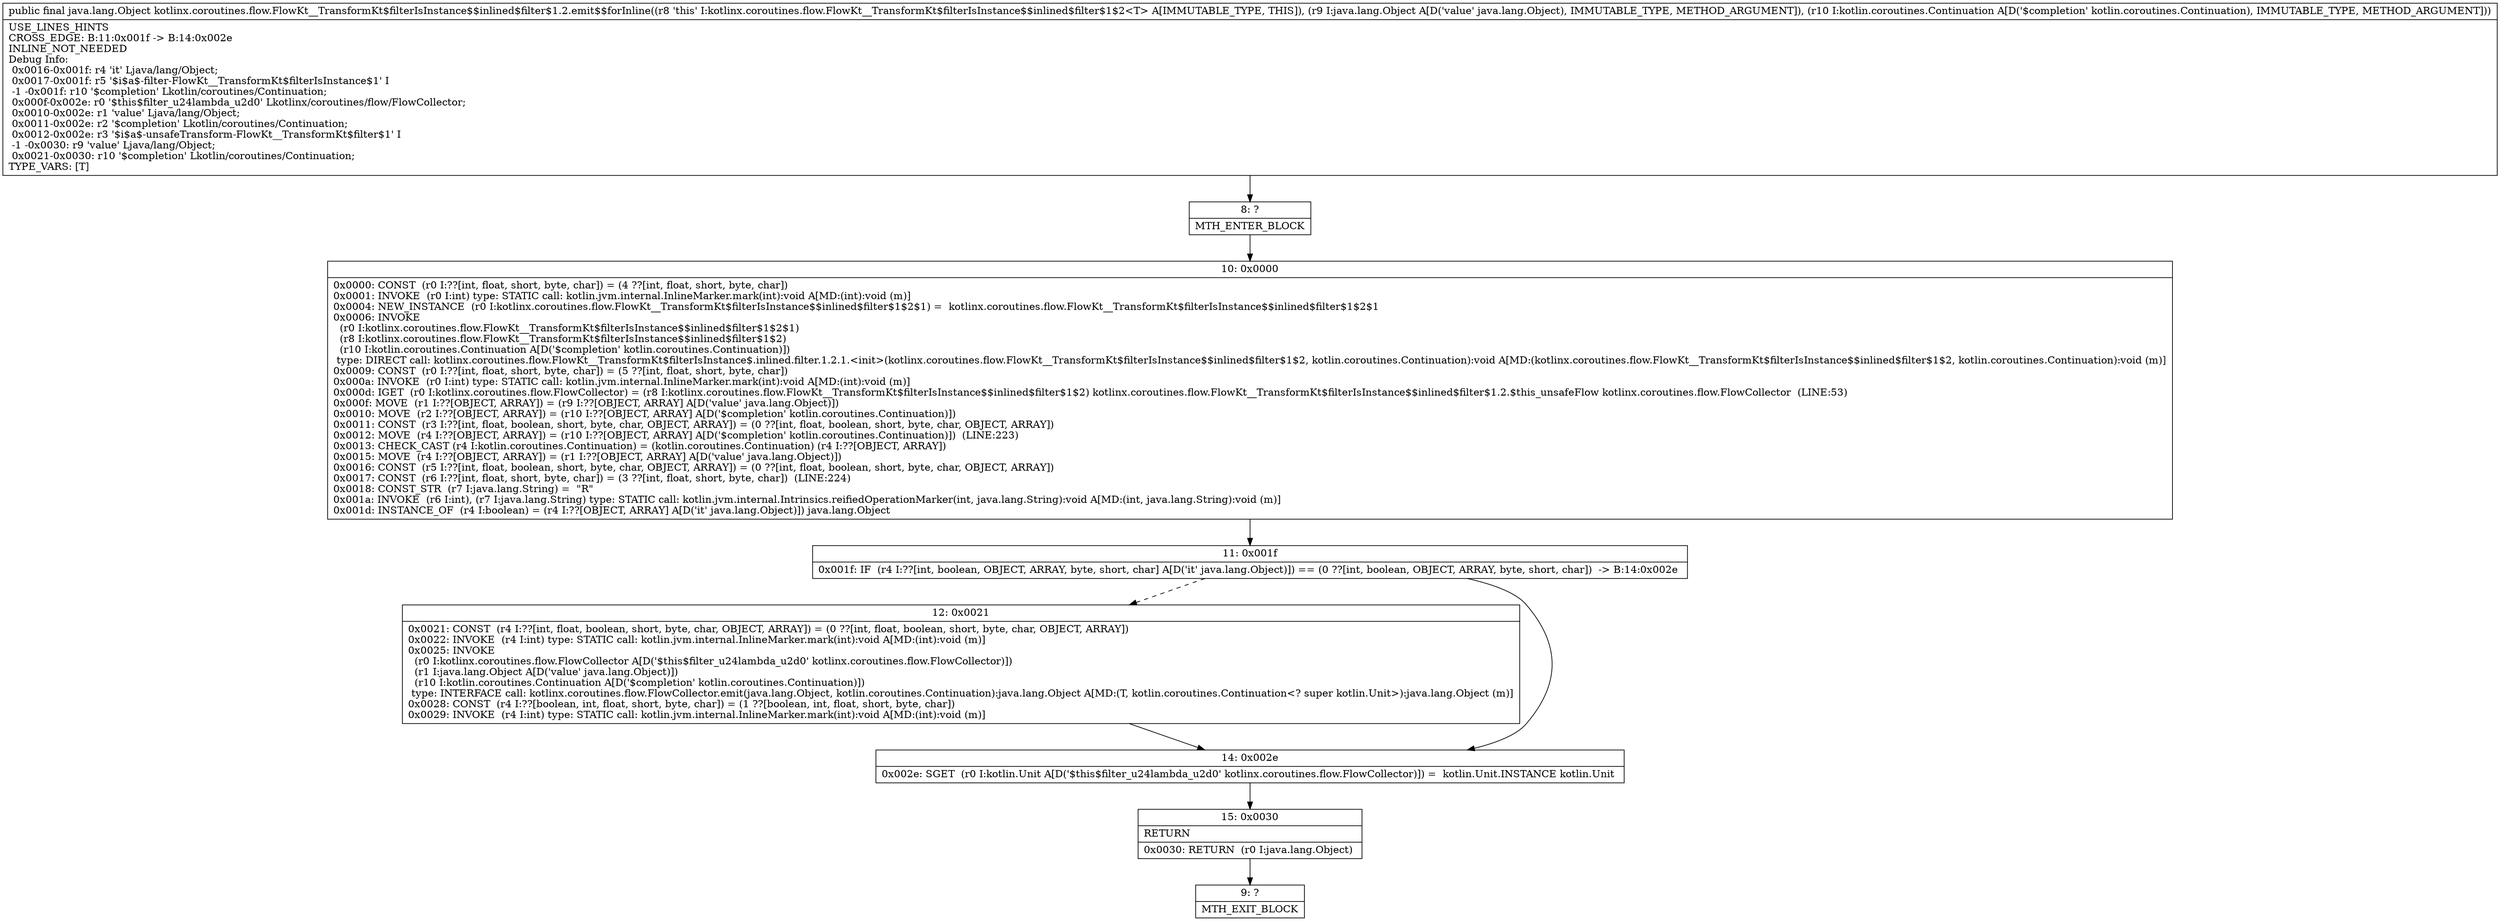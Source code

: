 digraph "CFG forkotlinx.coroutines.flow.FlowKt__TransformKt$filterIsInstance$$inlined$filter$1.2.emit$$forInline(Ljava\/lang\/Object;Lkotlin\/coroutines\/Continuation;)Ljava\/lang\/Object;" {
Node_8 [shape=record,label="{8\:\ ?|MTH_ENTER_BLOCK\l}"];
Node_10 [shape=record,label="{10\:\ 0x0000|0x0000: CONST  (r0 I:??[int, float, short, byte, char]) = (4 ??[int, float, short, byte, char]) \l0x0001: INVOKE  (r0 I:int) type: STATIC call: kotlin.jvm.internal.InlineMarker.mark(int):void A[MD:(int):void (m)]\l0x0004: NEW_INSTANCE  (r0 I:kotlinx.coroutines.flow.FlowKt__TransformKt$filterIsInstance$$inlined$filter$1$2$1) =  kotlinx.coroutines.flow.FlowKt__TransformKt$filterIsInstance$$inlined$filter$1$2$1 \l0x0006: INVOKE  \l  (r0 I:kotlinx.coroutines.flow.FlowKt__TransformKt$filterIsInstance$$inlined$filter$1$2$1)\l  (r8 I:kotlinx.coroutines.flow.FlowKt__TransformKt$filterIsInstance$$inlined$filter$1$2)\l  (r10 I:kotlin.coroutines.Continuation A[D('$completion' kotlin.coroutines.Continuation)])\l type: DIRECT call: kotlinx.coroutines.flow.FlowKt__TransformKt$filterIsInstance$.inlined.filter.1.2.1.\<init\>(kotlinx.coroutines.flow.FlowKt__TransformKt$filterIsInstance$$inlined$filter$1$2, kotlin.coroutines.Continuation):void A[MD:(kotlinx.coroutines.flow.FlowKt__TransformKt$filterIsInstance$$inlined$filter$1$2, kotlin.coroutines.Continuation):void (m)]\l0x0009: CONST  (r0 I:??[int, float, short, byte, char]) = (5 ??[int, float, short, byte, char]) \l0x000a: INVOKE  (r0 I:int) type: STATIC call: kotlin.jvm.internal.InlineMarker.mark(int):void A[MD:(int):void (m)]\l0x000d: IGET  (r0 I:kotlinx.coroutines.flow.FlowCollector) = (r8 I:kotlinx.coroutines.flow.FlowKt__TransformKt$filterIsInstance$$inlined$filter$1$2) kotlinx.coroutines.flow.FlowKt__TransformKt$filterIsInstance$$inlined$filter$1.2.$this_unsafeFlow kotlinx.coroutines.flow.FlowCollector  (LINE:53)\l0x000f: MOVE  (r1 I:??[OBJECT, ARRAY]) = (r9 I:??[OBJECT, ARRAY] A[D('value' java.lang.Object)]) \l0x0010: MOVE  (r2 I:??[OBJECT, ARRAY]) = (r10 I:??[OBJECT, ARRAY] A[D('$completion' kotlin.coroutines.Continuation)]) \l0x0011: CONST  (r3 I:??[int, float, boolean, short, byte, char, OBJECT, ARRAY]) = (0 ??[int, float, boolean, short, byte, char, OBJECT, ARRAY]) \l0x0012: MOVE  (r4 I:??[OBJECT, ARRAY]) = (r10 I:??[OBJECT, ARRAY] A[D('$completion' kotlin.coroutines.Continuation)])  (LINE:223)\l0x0013: CHECK_CAST (r4 I:kotlin.coroutines.Continuation) = (kotlin.coroutines.Continuation) (r4 I:??[OBJECT, ARRAY]) \l0x0015: MOVE  (r4 I:??[OBJECT, ARRAY]) = (r1 I:??[OBJECT, ARRAY] A[D('value' java.lang.Object)]) \l0x0016: CONST  (r5 I:??[int, float, boolean, short, byte, char, OBJECT, ARRAY]) = (0 ??[int, float, boolean, short, byte, char, OBJECT, ARRAY]) \l0x0017: CONST  (r6 I:??[int, float, short, byte, char]) = (3 ??[int, float, short, byte, char])  (LINE:224)\l0x0018: CONST_STR  (r7 I:java.lang.String) =  \"R\" \l0x001a: INVOKE  (r6 I:int), (r7 I:java.lang.String) type: STATIC call: kotlin.jvm.internal.Intrinsics.reifiedOperationMarker(int, java.lang.String):void A[MD:(int, java.lang.String):void (m)]\l0x001d: INSTANCE_OF  (r4 I:boolean) = (r4 I:??[OBJECT, ARRAY] A[D('it' java.lang.Object)]) java.lang.Object \l}"];
Node_11 [shape=record,label="{11\:\ 0x001f|0x001f: IF  (r4 I:??[int, boolean, OBJECT, ARRAY, byte, short, char] A[D('it' java.lang.Object)]) == (0 ??[int, boolean, OBJECT, ARRAY, byte, short, char])  \-\> B:14:0x002e \l}"];
Node_12 [shape=record,label="{12\:\ 0x0021|0x0021: CONST  (r4 I:??[int, float, boolean, short, byte, char, OBJECT, ARRAY]) = (0 ??[int, float, boolean, short, byte, char, OBJECT, ARRAY]) \l0x0022: INVOKE  (r4 I:int) type: STATIC call: kotlin.jvm.internal.InlineMarker.mark(int):void A[MD:(int):void (m)]\l0x0025: INVOKE  \l  (r0 I:kotlinx.coroutines.flow.FlowCollector A[D('$this$filter_u24lambda_u2d0' kotlinx.coroutines.flow.FlowCollector)])\l  (r1 I:java.lang.Object A[D('value' java.lang.Object)])\l  (r10 I:kotlin.coroutines.Continuation A[D('$completion' kotlin.coroutines.Continuation)])\l type: INTERFACE call: kotlinx.coroutines.flow.FlowCollector.emit(java.lang.Object, kotlin.coroutines.Continuation):java.lang.Object A[MD:(T, kotlin.coroutines.Continuation\<? super kotlin.Unit\>):java.lang.Object (m)]\l0x0028: CONST  (r4 I:??[boolean, int, float, short, byte, char]) = (1 ??[boolean, int, float, short, byte, char]) \l0x0029: INVOKE  (r4 I:int) type: STATIC call: kotlin.jvm.internal.InlineMarker.mark(int):void A[MD:(int):void (m)]\l}"];
Node_14 [shape=record,label="{14\:\ 0x002e|0x002e: SGET  (r0 I:kotlin.Unit A[D('$this$filter_u24lambda_u2d0' kotlinx.coroutines.flow.FlowCollector)]) =  kotlin.Unit.INSTANCE kotlin.Unit \l}"];
Node_15 [shape=record,label="{15\:\ 0x0030|RETURN\l|0x0030: RETURN  (r0 I:java.lang.Object) \l}"];
Node_9 [shape=record,label="{9\:\ ?|MTH_EXIT_BLOCK\l}"];
MethodNode[shape=record,label="{public final java.lang.Object kotlinx.coroutines.flow.FlowKt__TransformKt$filterIsInstance$$inlined$filter$1.2.emit$$forInline((r8 'this' I:kotlinx.coroutines.flow.FlowKt__TransformKt$filterIsInstance$$inlined$filter$1$2\<T\> A[IMMUTABLE_TYPE, THIS]), (r9 I:java.lang.Object A[D('value' java.lang.Object), IMMUTABLE_TYPE, METHOD_ARGUMENT]), (r10 I:kotlin.coroutines.Continuation A[D('$completion' kotlin.coroutines.Continuation), IMMUTABLE_TYPE, METHOD_ARGUMENT]))  | USE_LINES_HINTS\lCROSS_EDGE: B:11:0x001f \-\> B:14:0x002e\lINLINE_NOT_NEEDED\lDebug Info:\l  0x0016\-0x001f: r4 'it' Ljava\/lang\/Object;\l  0x0017\-0x001f: r5 '$i$a$\-filter\-FlowKt__TransformKt$filterIsInstance$1' I\l  \-1 \-0x001f: r10 '$completion' Lkotlin\/coroutines\/Continuation;\l  0x000f\-0x002e: r0 '$this$filter_u24lambda_u2d0' Lkotlinx\/coroutines\/flow\/FlowCollector;\l  0x0010\-0x002e: r1 'value' Ljava\/lang\/Object;\l  0x0011\-0x002e: r2 '$completion' Lkotlin\/coroutines\/Continuation;\l  0x0012\-0x002e: r3 '$i$a$\-unsafeTransform\-FlowKt__TransformKt$filter$1' I\l  \-1 \-0x0030: r9 'value' Ljava\/lang\/Object;\l  0x0021\-0x0030: r10 '$completion' Lkotlin\/coroutines\/Continuation;\lTYPE_VARS: [T]\l}"];
MethodNode -> Node_8;Node_8 -> Node_10;
Node_10 -> Node_11;
Node_11 -> Node_12[style=dashed];
Node_11 -> Node_14;
Node_12 -> Node_14;
Node_14 -> Node_15;
Node_15 -> Node_9;
}

